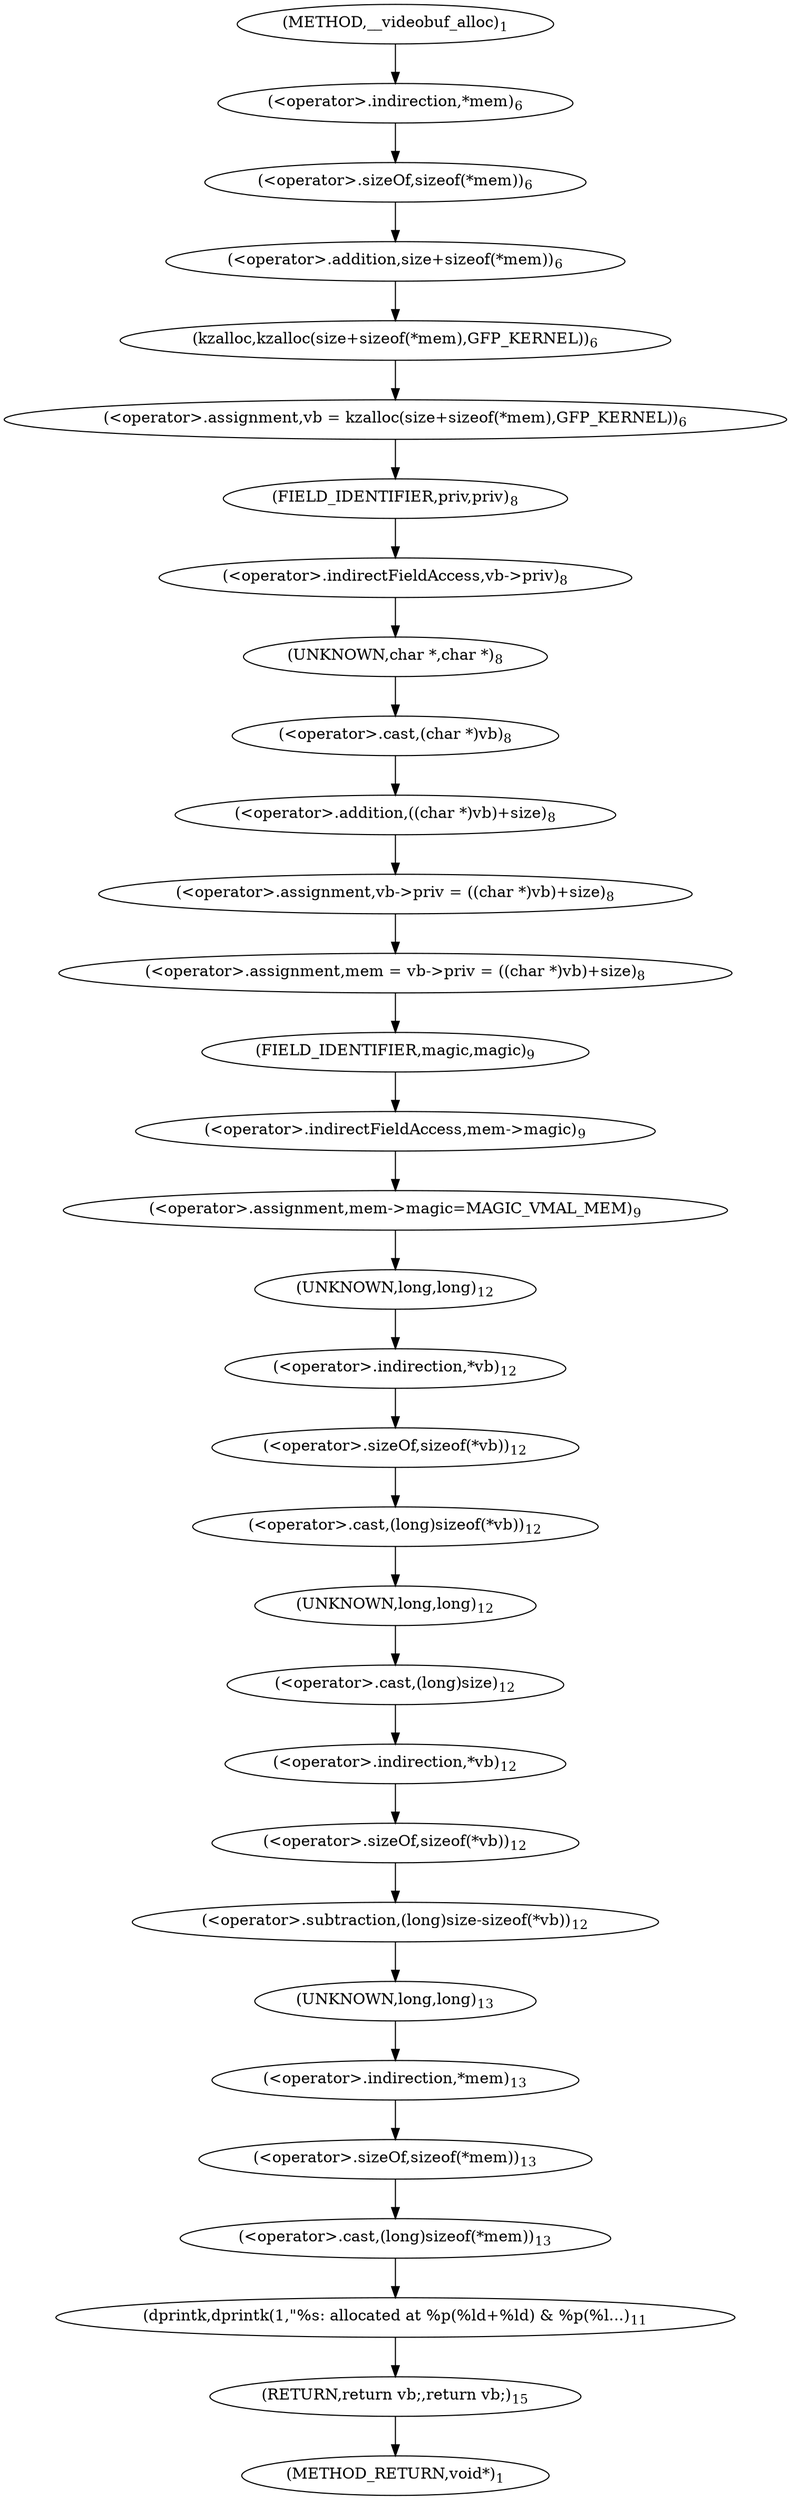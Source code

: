 digraph "__videobuf_alloc" {  
"30064771072" [label = <(&lt;operator&gt;.assignment,vb = kzalloc(size+sizeof(*mem),GFP_KERNEL))<SUB>6</SUB>> ]
"30064771077" [label = <(&lt;operator&gt;.assignment,mem = vb-&gt;priv = ((char *)vb)+size)<SUB>8</SUB>> ]
"30064771082" [label = <(&lt;operator&gt;.assignment,mem-&gt;magic=MAGIC_VMAL_MEM)<SUB>9</SUB>> ]
"30064771084" [label = <(dprintk,dprintk(1,&quot;%s: allocated at %p(%ld+%ld) &amp; %p(%l...)<SUB>11</SUB>> ]
"146028888064" [label = <(RETURN,return vb;,return vb;)<SUB>15</SUB>> ]
"30064771073" [label = <(kzalloc,kzalloc(size+sizeof(*mem),GFP_KERNEL))<SUB>6</SUB>> ]
"30064771078" [label = <(&lt;operator&gt;.assignment,vb-&gt;priv = ((char *)vb)+size)<SUB>8</SUB>> ]
"30064771083" [label = <(&lt;operator&gt;.indirectFieldAccess,mem-&gt;magic)<SUB>9</SUB>> ]
"30064771085" [label = <(&lt;operator&gt;.cast,(long)sizeof(*vb))<SUB>12</SUB>> ]
"30064771088" [label = <(&lt;operator&gt;.subtraction,(long)size-sizeof(*vb))<SUB>12</SUB>> ]
"30064771092" [label = <(&lt;operator&gt;.cast,(long)sizeof(*mem))<SUB>13</SUB>> ]
"30064771074" [label = <(&lt;operator&gt;.addition,size+sizeof(*mem))<SUB>6</SUB>> ]
"30064771079" [label = <(&lt;operator&gt;.indirectFieldAccess,vb-&gt;priv)<SUB>8</SUB>> ]
"30064771080" [label = <(&lt;operator&gt;.addition,((char *)vb)+size)<SUB>8</SUB>> ]
"55834574849" [label = <(FIELD_IDENTIFIER,magic,magic)<SUB>9</SUB>> ]
"184683593729" [label = <(UNKNOWN,long,long)<SUB>12</SUB>> ]
"30064771086" [label = <(&lt;operator&gt;.sizeOf,sizeof(*vb))<SUB>12</SUB>> ]
"30064771089" [label = <(&lt;operator&gt;.cast,(long)size)<SUB>12</SUB>> ]
"30064771090" [label = <(&lt;operator&gt;.sizeOf,sizeof(*vb))<SUB>12</SUB>> ]
"184683593731" [label = <(UNKNOWN,long,long)<SUB>13</SUB>> ]
"30064771093" [label = <(&lt;operator&gt;.sizeOf,sizeof(*mem))<SUB>13</SUB>> ]
"30064771075" [label = <(&lt;operator&gt;.sizeOf,sizeof(*mem))<SUB>6</SUB>> ]
"55834574848" [label = <(FIELD_IDENTIFIER,priv,priv)<SUB>8</SUB>> ]
"30064771081" [label = <(&lt;operator&gt;.cast,(char *)vb)<SUB>8</SUB>> ]
"30064771087" [label = <(&lt;operator&gt;.indirection,*vb)<SUB>12</SUB>> ]
"184683593730" [label = <(UNKNOWN,long,long)<SUB>12</SUB>> ]
"30064771091" [label = <(&lt;operator&gt;.indirection,*vb)<SUB>12</SUB>> ]
"30064771094" [label = <(&lt;operator&gt;.indirection,*mem)<SUB>13</SUB>> ]
"30064771076" [label = <(&lt;operator&gt;.indirection,*mem)<SUB>6</SUB>> ]
"184683593728" [label = <(UNKNOWN,char *,char *)<SUB>8</SUB>> ]
"111669149697" [label = <(METHOD,__videobuf_alloc)<SUB>1</SUB>> ]
"128849018880" [label = <(METHOD_RETURN,void*)<SUB>1</SUB>> ]
  "30064771072" -> "55834574848" 
  "30064771077" -> "55834574849" 
  "30064771082" -> "184683593729" 
  "30064771084" -> "146028888064" 
  "146028888064" -> "128849018880" 
  "30064771073" -> "30064771072" 
  "30064771078" -> "30064771077" 
  "30064771083" -> "30064771082" 
  "30064771085" -> "184683593730" 
  "30064771088" -> "184683593731" 
  "30064771092" -> "30064771084" 
  "30064771074" -> "30064771073" 
  "30064771079" -> "184683593728" 
  "30064771080" -> "30064771078" 
  "55834574849" -> "30064771083" 
  "184683593729" -> "30064771087" 
  "30064771086" -> "30064771085" 
  "30064771089" -> "30064771091" 
  "30064771090" -> "30064771088" 
  "184683593731" -> "30064771094" 
  "30064771093" -> "30064771092" 
  "30064771075" -> "30064771074" 
  "55834574848" -> "30064771079" 
  "30064771081" -> "30064771080" 
  "30064771087" -> "30064771086" 
  "184683593730" -> "30064771089" 
  "30064771091" -> "30064771090" 
  "30064771094" -> "30064771093" 
  "30064771076" -> "30064771075" 
  "184683593728" -> "30064771081" 
  "111669149697" -> "30064771076" 
}
